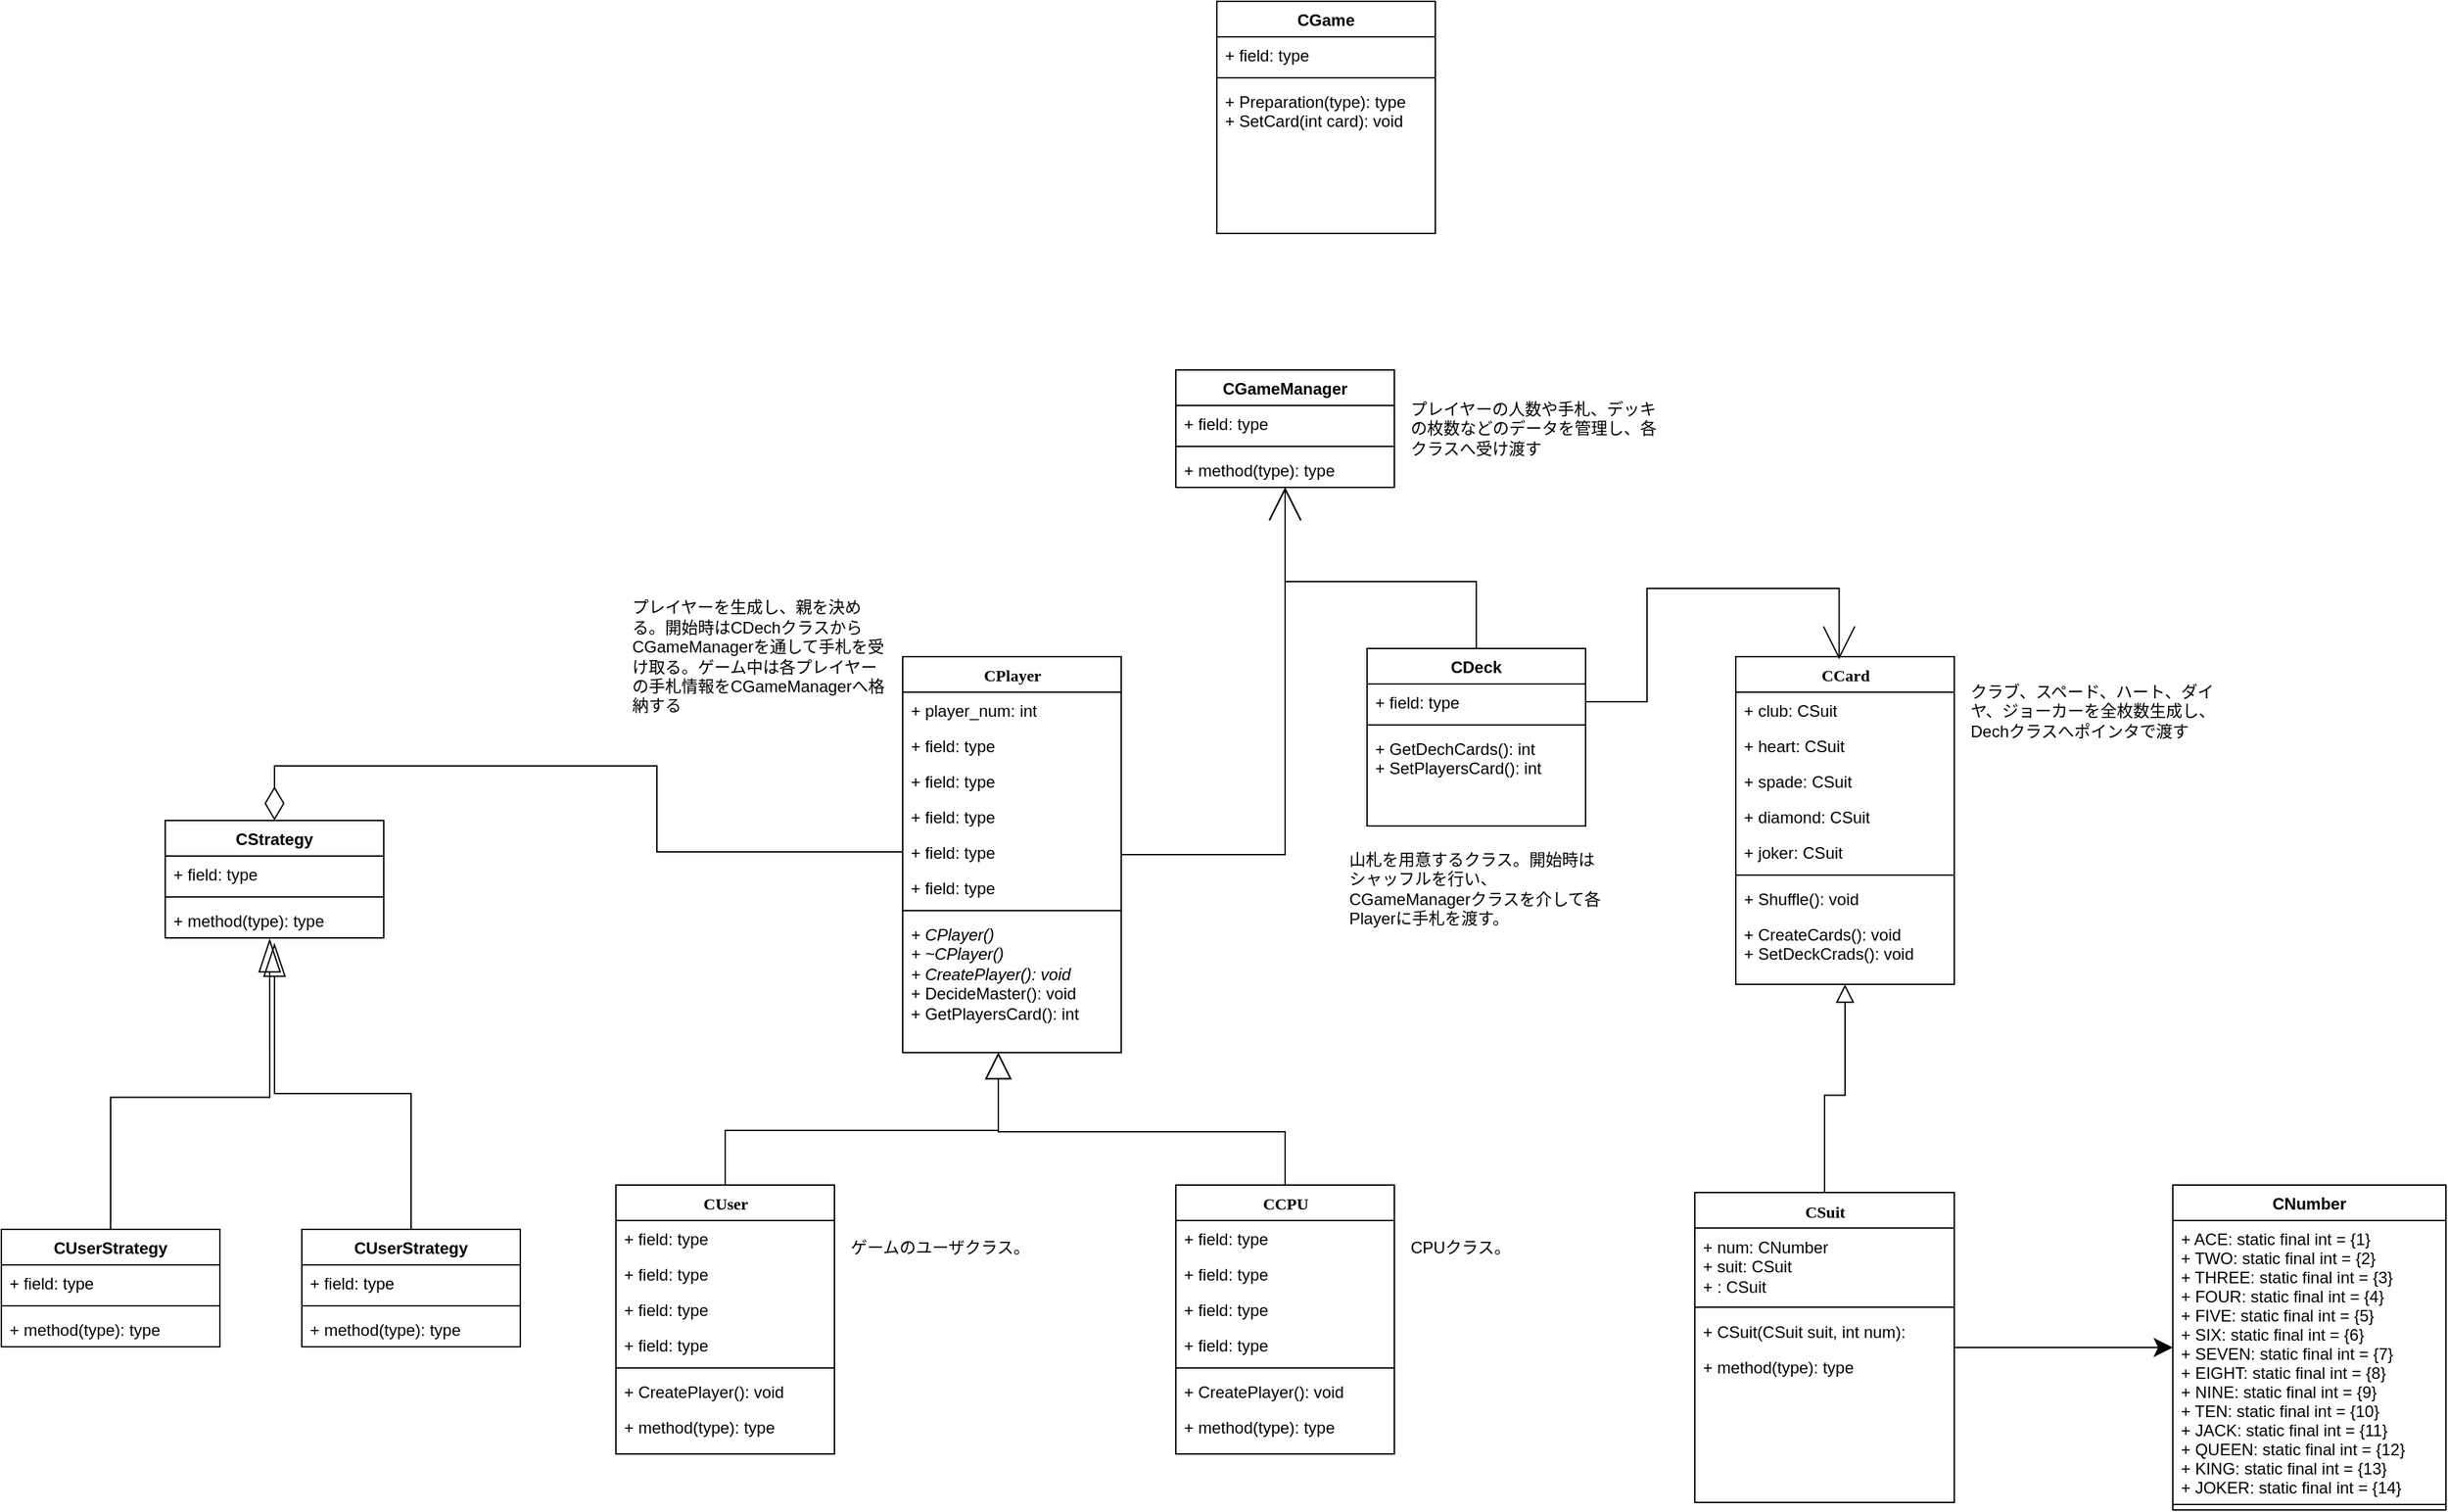 <mxfile version="14.4.3" type="github">
  <diagram name="AllClass" id="9f46799a-70d6-7492-0946-bef42562c5a5">
    <mxGraphModel dx="865" dy="457" grid="1" gridSize="10" guides="1" tooltips="1" connect="1" arrows="1" fold="1" page="1" pageScale="1" pageWidth="1100" pageHeight="850" background="#ffffff" math="0" shadow="0">
      <root>
        <mxCell id="0" />
        <mxCell id="1" parent="0" />
        <mxCell id="78961159f06e98e8-17" value="CCard&lt;br&gt;" style="swimlane;html=1;fontStyle=1;align=center;verticalAlign=top;childLayout=stackLayout;horizontal=1;startSize=26;horizontalStack=0;resizeParent=1;resizeLast=0;collapsible=1;marginBottom=0;swimlaneFillColor=#ffffff;rounded=0;shadow=0;comic=0;labelBackgroundColor=none;strokeWidth=1;fillColor=none;fontFamily=Verdana;fontSize=12" parent="1" vertex="1">
          <mxGeometry x="1290" y="810" width="160" height="240" as="geometry" />
        </mxCell>
        <mxCell id="78961159f06e98e8-21" value="+ club: CSuit" style="text;html=1;strokeColor=none;fillColor=none;align=left;verticalAlign=top;spacingLeft=4;spacingRight=4;whiteSpace=wrap;overflow=hidden;rotatable=0;points=[[0,0.5],[1,0.5]];portConstraint=eastwest;" parent="78961159f06e98e8-17" vertex="1">
          <mxGeometry y="26" width="160" height="26" as="geometry" />
        </mxCell>
        <mxCell id="78961159f06e98e8-23" value="+ heart: CSuit" style="text;html=1;strokeColor=none;fillColor=none;align=left;verticalAlign=top;spacingLeft=4;spacingRight=4;whiteSpace=wrap;overflow=hidden;rotatable=0;points=[[0,0.5],[1,0.5]];portConstraint=eastwest;" parent="78961159f06e98e8-17" vertex="1">
          <mxGeometry y="52" width="160" height="26" as="geometry" />
        </mxCell>
        <mxCell id="78961159f06e98e8-25" value="+ spade: CSuit" style="text;html=1;align=left;verticalAlign=top;spacingLeft=4;spacingRight=4;whiteSpace=wrap;overflow=hidden;rotatable=0;points=[[0,0.5],[1,0.5]];portConstraint=eastwest;" parent="78961159f06e98e8-17" vertex="1">
          <mxGeometry y="78" width="160" height="26" as="geometry" />
        </mxCell>
        <mxCell id="78961159f06e98e8-26" value="+ diamond: CSuit" style="text;html=1;strokeColor=none;fillColor=none;align=left;verticalAlign=top;spacingLeft=4;spacingRight=4;whiteSpace=wrap;overflow=hidden;rotatable=0;points=[[0,0.5],[1,0.5]];portConstraint=eastwest;" parent="78961159f06e98e8-17" vertex="1">
          <mxGeometry y="104" width="160" height="26" as="geometry" />
        </mxCell>
        <mxCell id="78961159f06e98e8-24" value="+ joker: CSuit" style="text;html=1;strokeColor=none;fillColor=none;align=left;verticalAlign=top;spacingLeft=4;spacingRight=4;whiteSpace=wrap;overflow=hidden;rotatable=0;points=[[0,0.5],[1,0.5]];portConstraint=eastwest;" parent="78961159f06e98e8-17" vertex="1">
          <mxGeometry y="130" width="160" height="26" as="geometry" />
        </mxCell>
        <mxCell id="78961159f06e98e8-19" value="" style="line;html=1;strokeWidth=1;fillColor=none;align=left;verticalAlign=middle;spacingTop=-1;spacingLeft=3;spacingRight=3;rotatable=0;labelPosition=right;points=[];portConstraint=eastwest;" parent="78961159f06e98e8-17" vertex="1">
          <mxGeometry y="156" width="160" height="8" as="geometry" />
        </mxCell>
        <mxCell id="78961159f06e98e8-20" value="+ Shuffle(): void" style="text;html=1;strokeColor=none;fillColor=none;align=left;verticalAlign=top;spacingLeft=4;spacingRight=4;whiteSpace=wrap;overflow=hidden;rotatable=0;points=[[0,0.5],[1,0.5]];portConstraint=eastwest;" parent="78961159f06e98e8-17" vertex="1">
          <mxGeometry y="164" width="160" height="26" as="geometry" />
        </mxCell>
        <mxCell id="78961159f06e98e8-27" value="+ CreateCards(): void&lt;br&gt;+ SetDeckCrads(): void" style="text;html=1;strokeColor=none;fillColor=none;align=left;verticalAlign=top;spacingLeft=4;spacingRight=4;whiteSpace=wrap;overflow=hidden;rotatable=0;points=[[0,0.5],[1,0.5]];portConstraint=eastwest;" parent="78961159f06e98e8-17" vertex="1">
          <mxGeometry y="190" width="160" height="50" as="geometry" />
        </mxCell>
        <mxCell id="YZW-pmqwPAGDs8jMOxuk-102" style="edgeStyle=orthogonalEdgeStyle;rounded=0;orthogonalLoop=1;jettySize=auto;html=1;startSize=6;endArrow=open;endFill=0;endSize=22;strokeWidth=1;" edge="1" parent="1" source="78961159f06e98e8-30" target="YZW-pmqwPAGDs8jMOxuk-97">
          <mxGeometry relative="1" as="geometry" />
        </mxCell>
        <mxCell id="78961159f06e98e8-30" value="CPlayer" style="swimlane;html=1;fontStyle=1;align=center;verticalAlign=top;childLayout=stackLayout;horizontal=1;startSize=26;horizontalStack=0;resizeParent=1;resizeLast=0;collapsible=1;marginBottom=0;swimlaneFillColor=#ffffff;rounded=0;shadow=0;comic=0;labelBackgroundColor=none;strokeWidth=1;fillColor=none;fontFamily=Verdana;fontSize=12" parent="1" vertex="1">
          <mxGeometry x="680" y="810" width="160" height="290" as="geometry" />
        </mxCell>
        <mxCell id="78961159f06e98e8-31" value="+ player_num: int" style="text;html=1;strokeColor=none;fillColor=none;align=left;verticalAlign=top;spacingLeft=4;spacingRight=4;whiteSpace=wrap;overflow=hidden;rotatable=0;points=[[0,0.5],[1,0.5]];portConstraint=eastwest;" parent="78961159f06e98e8-30" vertex="1">
          <mxGeometry y="26" width="160" height="26" as="geometry" />
        </mxCell>
        <mxCell id="78961159f06e98e8-32" value="+ field: type" style="text;html=1;strokeColor=none;fillColor=none;align=left;verticalAlign=top;spacingLeft=4;spacingRight=4;whiteSpace=wrap;overflow=hidden;rotatable=0;points=[[0,0.5],[1,0.5]];portConstraint=eastwest;" parent="78961159f06e98e8-30" vertex="1">
          <mxGeometry y="52" width="160" height="26" as="geometry" />
        </mxCell>
        <mxCell id="78961159f06e98e8-33" value="+ field: type" style="text;html=1;strokeColor=none;fillColor=none;align=left;verticalAlign=top;spacingLeft=4;spacingRight=4;whiteSpace=wrap;overflow=hidden;rotatable=0;points=[[0,0.5],[1,0.5]];portConstraint=eastwest;" parent="78961159f06e98e8-30" vertex="1">
          <mxGeometry y="78" width="160" height="26" as="geometry" />
        </mxCell>
        <mxCell id="78961159f06e98e8-34" value="+ field: type" style="text;html=1;strokeColor=none;fillColor=none;align=left;verticalAlign=top;spacingLeft=4;spacingRight=4;whiteSpace=wrap;overflow=hidden;rotatable=0;points=[[0,0.5],[1,0.5]];portConstraint=eastwest;" parent="78961159f06e98e8-30" vertex="1">
          <mxGeometry y="104" width="160" height="26" as="geometry" />
        </mxCell>
        <mxCell id="78961159f06e98e8-36" value="+ field: type" style="text;html=1;strokeColor=none;fillColor=none;align=left;verticalAlign=top;spacingLeft=4;spacingRight=4;whiteSpace=wrap;overflow=hidden;rotatable=0;points=[[0,0.5],[1,0.5]];portConstraint=eastwest;" parent="78961159f06e98e8-30" vertex="1">
          <mxGeometry y="130" width="160" height="26" as="geometry" />
        </mxCell>
        <mxCell id="78961159f06e98e8-37" value="+ field: type" style="text;html=1;strokeColor=none;fillColor=none;align=left;verticalAlign=top;spacingLeft=4;spacingRight=4;whiteSpace=wrap;overflow=hidden;rotatable=0;points=[[0,0.5],[1,0.5]];portConstraint=eastwest;" parent="78961159f06e98e8-30" vertex="1">
          <mxGeometry y="156" width="160" height="26" as="geometry" />
        </mxCell>
        <mxCell id="78961159f06e98e8-38" value="" style="line;html=1;strokeWidth=1;fillColor=none;align=left;verticalAlign=middle;spacingTop=-1;spacingLeft=3;spacingRight=3;rotatable=0;labelPosition=right;points=[];portConstraint=eastwest;" parent="78961159f06e98e8-30" vertex="1">
          <mxGeometry y="182" width="160" height="8" as="geometry" />
        </mxCell>
        <mxCell id="78961159f06e98e8-42" value="&lt;span style=&quot;font-style: italic&quot;&gt;+ CPlayer()&lt;/span&gt;&lt;span style=&quot;font-style: italic&quot;&gt;&lt;br&gt;+ ~CPlayer()&lt;/span&gt;&lt;span style=&quot;font-style: italic&quot;&gt;&lt;br&gt;+ CreatePlayer(): void&lt;br&gt;&lt;/span&gt;+ DecideMaster(): void&lt;br&gt;+ GetPlayersCard(): int&lt;span style=&quot;font-style: italic&quot;&gt;&lt;br&gt;&lt;/span&gt;" style="text;html=1;strokeColor=none;fillColor=none;align=left;verticalAlign=top;spacingLeft=4;spacingRight=4;whiteSpace=wrap;overflow=hidden;rotatable=0;points=[[0,0.5],[1,0.5]];portConstraint=eastwest;" parent="78961159f06e98e8-30" vertex="1">
          <mxGeometry y="190" width="160" height="100" as="geometry" />
        </mxCell>
        <mxCell id="ux7T3qFOxHRfZieDarxS-9" style="edgeStyle=orthogonalEdgeStyle;rounded=0;orthogonalLoop=1;jettySize=auto;html=1;endArrow=block;endFill=0;strokeWidth=1;endSize=17;exitX=0.5;exitY=0;exitDx=0;exitDy=0;" parent="1" source="78961159f06e98e8-43" target="78961159f06e98e8-30" edge="1">
          <mxGeometry relative="1" as="geometry">
            <mxPoint x="750" y="1117" as="targetPoint" />
            <Array as="points">
              <mxPoint x="550" y="1157" />
              <mxPoint x="750" y="1157" />
            </Array>
          </mxGeometry>
        </mxCell>
        <mxCell id="78961159f06e98e8-43" value="CUser" style="swimlane;html=1;fontStyle=1;align=center;verticalAlign=top;childLayout=stackLayout;horizontal=1;startSize=26;horizontalStack=0;resizeParent=1;resizeLast=0;collapsible=1;marginBottom=0;swimlaneFillColor=#ffffff;rounded=0;shadow=0;comic=0;labelBackgroundColor=none;strokeWidth=1;fillColor=none;fontFamily=Verdana;fontSize=12" parent="1" vertex="1">
          <mxGeometry x="470" y="1197" width="160" height="197" as="geometry" />
        </mxCell>
        <mxCell id="78961159f06e98e8-44" value="+ field: type" style="text;html=1;strokeColor=none;fillColor=none;align=left;verticalAlign=top;spacingLeft=4;spacingRight=4;whiteSpace=wrap;overflow=hidden;rotatable=0;points=[[0,0.5],[1,0.5]];portConstraint=eastwest;" parent="78961159f06e98e8-43" vertex="1">
          <mxGeometry y="26" width="160" height="26" as="geometry" />
        </mxCell>
        <mxCell id="78961159f06e98e8-45" value="+ field: type" style="text;html=1;strokeColor=none;fillColor=none;align=left;verticalAlign=top;spacingLeft=4;spacingRight=4;whiteSpace=wrap;overflow=hidden;rotatable=0;points=[[0,0.5],[1,0.5]];portConstraint=eastwest;" parent="78961159f06e98e8-43" vertex="1">
          <mxGeometry y="52" width="160" height="26" as="geometry" />
        </mxCell>
        <mxCell id="78961159f06e98e8-49" value="+ field: type" style="text;html=1;strokeColor=none;fillColor=none;align=left;verticalAlign=top;spacingLeft=4;spacingRight=4;whiteSpace=wrap;overflow=hidden;rotatable=0;points=[[0,0.5],[1,0.5]];portConstraint=eastwest;" parent="78961159f06e98e8-43" vertex="1">
          <mxGeometry y="78" width="160" height="26" as="geometry" />
        </mxCell>
        <mxCell id="78961159f06e98e8-50" value="+ field: type" style="text;html=1;strokeColor=none;fillColor=none;align=left;verticalAlign=top;spacingLeft=4;spacingRight=4;whiteSpace=wrap;overflow=hidden;rotatable=0;points=[[0,0.5],[1,0.5]];portConstraint=eastwest;" parent="78961159f06e98e8-43" vertex="1">
          <mxGeometry y="104" width="160" height="26" as="geometry" />
        </mxCell>
        <mxCell id="78961159f06e98e8-51" value="" style="line;html=1;strokeWidth=1;fillColor=none;align=left;verticalAlign=middle;spacingTop=-1;spacingLeft=3;spacingRight=3;rotatable=0;labelPosition=right;points=[];portConstraint=eastwest;" parent="78961159f06e98e8-43" vertex="1">
          <mxGeometry y="130" width="160" height="8" as="geometry" />
        </mxCell>
        <mxCell id="78961159f06e98e8-52" value="+ CreatePlayer(): void" style="text;html=1;strokeColor=none;fillColor=none;align=left;verticalAlign=top;spacingLeft=4;spacingRight=4;whiteSpace=wrap;overflow=hidden;rotatable=0;points=[[0,0.5],[1,0.5]];portConstraint=eastwest;" parent="78961159f06e98e8-43" vertex="1">
          <mxGeometry y="138" width="160" height="26" as="geometry" />
        </mxCell>
        <mxCell id="78961159f06e98e8-53" value="+ method(type): type" style="text;html=1;strokeColor=none;fillColor=none;align=left;verticalAlign=top;spacingLeft=4;spacingRight=4;whiteSpace=wrap;overflow=hidden;rotatable=0;points=[[0,0.5],[1,0.5]];portConstraint=eastwest;" parent="78961159f06e98e8-43" vertex="1">
          <mxGeometry y="164" width="160" height="26" as="geometry" />
        </mxCell>
        <mxCell id="ux7T3qFOxHRfZieDarxS-10" style="edgeStyle=orthogonalEdgeStyle;rounded=0;orthogonalLoop=1;jettySize=auto;html=1;endArrow=block;endFill=0;endSize=17;strokeWidth=1;exitX=0.5;exitY=0;exitDx=0;exitDy=0;" parent="1" source="ux7T3qFOxHRfZieDarxS-1" edge="1" target="78961159f06e98e8-30">
          <mxGeometry relative="1" as="geometry">
            <mxPoint x="750" y="1107" as="targetPoint" />
            <Array as="points">
              <mxPoint x="960" y="1158" />
              <mxPoint x="750" y="1158" />
            </Array>
          </mxGeometry>
        </mxCell>
        <mxCell id="ux7T3qFOxHRfZieDarxS-1" value="CCPU" style="swimlane;html=1;fontStyle=1;align=center;verticalAlign=top;childLayout=stackLayout;horizontal=1;startSize=26;horizontalStack=0;resizeParent=1;resizeLast=0;collapsible=1;marginBottom=0;swimlaneFillColor=#ffffff;rounded=0;shadow=0;comic=0;labelBackgroundColor=none;strokeWidth=1;fillColor=none;fontFamily=Verdana;fontSize=12" parent="1" vertex="1">
          <mxGeometry x="880" y="1197" width="160" height="197" as="geometry" />
        </mxCell>
        <mxCell id="ux7T3qFOxHRfZieDarxS-2" value="+ field: type" style="text;html=1;strokeColor=none;fillColor=none;align=left;verticalAlign=top;spacingLeft=4;spacingRight=4;whiteSpace=wrap;overflow=hidden;rotatable=0;points=[[0,0.5],[1,0.5]];portConstraint=eastwest;" parent="ux7T3qFOxHRfZieDarxS-1" vertex="1">
          <mxGeometry y="26" width="160" height="26" as="geometry" />
        </mxCell>
        <mxCell id="ux7T3qFOxHRfZieDarxS-3" value="+ field: type" style="text;html=1;strokeColor=none;fillColor=none;align=left;verticalAlign=top;spacingLeft=4;spacingRight=4;whiteSpace=wrap;overflow=hidden;rotatable=0;points=[[0,0.5],[1,0.5]];portConstraint=eastwest;" parent="ux7T3qFOxHRfZieDarxS-1" vertex="1">
          <mxGeometry y="52" width="160" height="26" as="geometry" />
        </mxCell>
        <mxCell id="ux7T3qFOxHRfZieDarxS-4" value="+ field: type" style="text;html=1;strokeColor=none;fillColor=none;align=left;verticalAlign=top;spacingLeft=4;spacingRight=4;whiteSpace=wrap;overflow=hidden;rotatable=0;points=[[0,0.5],[1,0.5]];portConstraint=eastwest;" parent="ux7T3qFOxHRfZieDarxS-1" vertex="1">
          <mxGeometry y="78" width="160" height="26" as="geometry" />
        </mxCell>
        <mxCell id="ux7T3qFOxHRfZieDarxS-5" value="+ field: type" style="text;html=1;strokeColor=none;fillColor=none;align=left;verticalAlign=top;spacingLeft=4;spacingRight=4;whiteSpace=wrap;overflow=hidden;rotatable=0;points=[[0,0.5],[1,0.5]];portConstraint=eastwest;" parent="ux7T3qFOxHRfZieDarxS-1" vertex="1">
          <mxGeometry y="104" width="160" height="26" as="geometry" />
        </mxCell>
        <mxCell id="ux7T3qFOxHRfZieDarxS-6" value="" style="line;html=1;strokeWidth=1;fillColor=none;align=left;verticalAlign=middle;spacingTop=-1;spacingLeft=3;spacingRight=3;rotatable=0;labelPosition=right;points=[];portConstraint=eastwest;" parent="ux7T3qFOxHRfZieDarxS-1" vertex="1">
          <mxGeometry y="130" width="160" height="8" as="geometry" />
        </mxCell>
        <mxCell id="ux7T3qFOxHRfZieDarxS-7" value="+ CreatePlayer(): void" style="text;html=1;strokeColor=none;fillColor=none;align=left;verticalAlign=top;spacingLeft=4;spacingRight=4;whiteSpace=wrap;overflow=hidden;rotatable=0;points=[[0,0.5],[1,0.5]];portConstraint=eastwest;" parent="ux7T3qFOxHRfZieDarxS-1" vertex="1">
          <mxGeometry y="138" width="160" height="26" as="geometry" />
        </mxCell>
        <mxCell id="ux7T3qFOxHRfZieDarxS-8" value="+ method(type): type" style="text;html=1;strokeColor=none;fillColor=none;align=left;verticalAlign=top;spacingLeft=4;spacingRight=4;whiteSpace=wrap;overflow=hidden;rotatable=0;points=[[0,0.5],[1,0.5]];portConstraint=eastwest;" parent="ux7T3qFOxHRfZieDarxS-1" vertex="1">
          <mxGeometry y="164" width="160" height="26" as="geometry" />
        </mxCell>
        <mxCell id="YZW-pmqwPAGDs8jMOxuk-43" style="edgeStyle=orthogonalEdgeStyle;rounded=0;orthogonalLoop=1;jettySize=auto;html=1;endArrow=block;endFill=0;endSize=11;" edge="1" parent="1" source="YhplNXW1-wMgVkpLUbez-1" target="78961159f06e98e8-17">
          <mxGeometry relative="1" as="geometry" />
        </mxCell>
        <mxCell id="YZW-pmqwPAGDs8jMOxuk-48" style="edgeStyle=orthogonalEdgeStyle;rounded=0;orthogonalLoop=1;jettySize=auto;html=1;exitX=1;exitY=0.5;exitDx=0;exitDy=0;endArrow=classic;endFill=1;endSize=11;" edge="1" parent="1" source="YhplNXW1-wMgVkpLUbez-1" target="YZW-pmqwPAGDs8jMOxuk-44">
          <mxGeometry relative="1" as="geometry" />
        </mxCell>
        <mxCell id="YhplNXW1-wMgVkpLUbez-1" value="CSuit" style="swimlane;html=1;fontStyle=1;align=center;verticalAlign=top;childLayout=stackLayout;horizontal=1;startSize=26;horizontalStack=0;resizeParent=1;resizeLast=0;collapsible=1;marginBottom=0;swimlaneFillColor=#ffffff;rounded=0;shadow=0;comic=0;labelBackgroundColor=none;strokeWidth=1;fillColor=none;fontFamily=Verdana;fontSize=12" parent="1" vertex="1">
          <mxGeometry x="1260" y="1202.5" width="190" height="227" as="geometry" />
        </mxCell>
        <mxCell id="YhplNXW1-wMgVkpLUbez-2" value="+ num: CNumber&lt;br&gt;+ suit: CSuit&lt;br&gt;+ : CSuit&lt;br&gt;" style="text;html=1;strokeColor=none;fillColor=none;align=left;verticalAlign=top;spacingLeft=4;spacingRight=4;whiteSpace=wrap;overflow=hidden;rotatable=0;points=[[0,0.5],[1,0.5]];portConstraint=eastwest;" parent="YhplNXW1-wMgVkpLUbez-1" vertex="1">
          <mxGeometry y="26" width="190" height="54" as="geometry" />
        </mxCell>
        <mxCell id="YhplNXW1-wMgVkpLUbez-7" value="" style="line;html=1;strokeWidth=1;fillColor=none;align=left;verticalAlign=middle;spacingTop=-1;spacingLeft=3;spacingRight=3;rotatable=0;labelPosition=right;points=[];portConstraint=eastwest;" parent="YhplNXW1-wMgVkpLUbez-1" vertex="1">
          <mxGeometry y="80" width="190" height="8" as="geometry" />
        </mxCell>
        <mxCell id="YhplNXW1-wMgVkpLUbez-8" value="+ CSuit(CSuit suit, int num):&amp;nbsp;" style="text;html=1;strokeColor=none;fillColor=none;align=left;verticalAlign=top;spacingLeft=4;spacingRight=4;whiteSpace=wrap;overflow=hidden;rotatable=0;points=[[0,0.5],[1,0.5]];portConstraint=eastwest;" parent="YhplNXW1-wMgVkpLUbez-1" vertex="1">
          <mxGeometry y="88" width="190" height="26" as="geometry" />
        </mxCell>
        <mxCell id="YhplNXW1-wMgVkpLUbez-9" value="+ method(type): type" style="text;html=1;strokeColor=none;fillColor=none;align=left;verticalAlign=top;spacingLeft=4;spacingRight=4;whiteSpace=wrap;overflow=hidden;rotatable=0;points=[[0,0.5],[1,0.5]];portConstraint=eastwest;" parent="YhplNXW1-wMgVkpLUbez-1" vertex="1">
          <mxGeometry y="114" width="190" height="26" as="geometry" />
        </mxCell>
        <mxCell id="YZW-pmqwPAGDs8jMOxuk-44" value="CNumber" style="swimlane;fontStyle=1;align=center;verticalAlign=top;childLayout=stackLayout;horizontal=1;startSize=26;horizontalStack=0;resizeParent=1;resizeParentMax=0;resizeLast=0;collapsible=1;marginBottom=0;" vertex="1" parent="1">
          <mxGeometry x="1610" y="1197" width="200" height="238" as="geometry">
            <mxRectangle x="1350" y="160" width="90" height="26" as="alternateBounds" />
          </mxGeometry>
        </mxCell>
        <mxCell id="YZW-pmqwPAGDs8jMOxuk-45" value="+ ACE: static final int = {1}&#xa;+ TWO: static final int = {2}&#xa;+ THREE: static final int = {3}&#xa;+ FOUR: static final int = {4}&#xa;+ FIVE: static final int = {5}&#xa;+ SIX: static final int = {6}&#xa;+ SEVEN: static final int = {7}&#xa;+ EIGHT: static final int = {8}&#xa;+ NINE: static final int = {9}&#xa;+ TEN: static final int = {10}&#xa;+ JACK: static final int = {11}&#xa;+ QUEEN: static final int = {12}&#xa;+ KING: static final int = {13}&#xa;+ JOKER: static final int = {14}" style="text;strokeColor=none;fillColor=none;align=left;verticalAlign=top;spacingLeft=4;spacingRight=4;overflow=hidden;rotatable=0;points=[[0,0.5],[1,0.5]];portConstraint=eastwest;" vertex="1" parent="YZW-pmqwPAGDs8jMOxuk-44">
          <mxGeometry y="26" width="200" height="204" as="geometry" />
        </mxCell>
        <mxCell id="YZW-pmqwPAGDs8jMOxuk-46" value="" style="line;strokeWidth=1;fillColor=none;align=left;verticalAlign=middle;spacingTop=-1;spacingLeft=3;spacingRight=3;rotatable=0;labelPosition=right;points=[];portConstraint=eastwest;" vertex="1" parent="YZW-pmqwPAGDs8jMOxuk-44">
          <mxGeometry y="230" width="200" height="8" as="geometry" />
        </mxCell>
        <mxCell id="YZW-pmqwPAGDs8jMOxuk-62" value="CGame" style="swimlane;fontStyle=1;align=center;verticalAlign=top;childLayout=stackLayout;horizontal=1;startSize=26;horizontalStack=0;resizeParent=1;resizeParentMax=0;resizeLast=0;collapsible=1;marginBottom=0;" vertex="1" parent="1">
          <mxGeometry x="910" y="330" width="160" height="170" as="geometry" />
        </mxCell>
        <mxCell id="YZW-pmqwPAGDs8jMOxuk-63" value="+ field: type" style="text;strokeColor=none;fillColor=none;align=left;verticalAlign=top;spacingLeft=4;spacingRight=4;overflow=hidden;rotatable=0;points=[[0,0.5],[1,0.5]];portConstraint=eastwest;" vertex="1" parent="YZW-pmqwPAGDs8jMOxuk-62">
          <mxGeometry y="26" width="160" height="26" as="geometry" />
        </mxCell>
        <mxCell id="YZW-pmqwPAGDs8jMOxuk-64" value="" style="line;strokeWidth=1;fillColor=none;align=left;verticalAlign=middle;spacingTop=-1;spacingLeft=3;spacingRight=3;rotatable=0;labelPosition=right;points=[];portConstraint=eastwest;" vertex="1" parent="YZW-pmqwPAGDs8jMOxuk-62">
          <mxGeometry y="52" width="160" height="8" as="geometry" />
        </mxCell>
        <mxCell id="YZW-pmqwPAGDs8jMOxuk-65" value="+ Preparation(type): type&#xa;+ SetCard(int card): void&#xa;" style="text;strokeColor=none;fillColor=none;align=left;verticalAlign=top;spacingLeft=4;spacingRight=4;overflow=hidden;rotatable=0;points=[[0,0.5],[1,0.5]];portConstraint=eastwest;" vertex="1" parent="YZW-pmqwPAGDs8jMOxuk-62">
          <mxGeometry y="60" width="160" height="110" as="geometry" />
        </mxCell>
        <mxCell id="YZW-pmqwPAGDs8jMOxuk-70" value="CStrategy" style="swimlane;fontStyle=1;align=center;verticalAlign=top;childLayout=stackLayout;horizontal=1;startSize=26;horizontalStack=0;resizeParent=1;resizeParentMax=0;resizeLast=0;collapsible=1;marginBottom=0;" vertex="1" parent="1">
          <mxGeometry x="140" y="930" width="160" height="86" as="geometry" />
        </mxCell>
        <mxCell id="YZW-pmqwPAGDs8jMOxuk-71" value="+ field: type" style="text;strokeColor=none;fillColor=none;align=left;verticalAlign=top;spacingLeft=4;spacingRight=4;overflow=hidden;rotatable=0;points=[[0,0.5],[1,0.5]];portConstraint=eastwest;" vertex="1" parent="YZW-pmqwPAGDs8jMOxuk-70">
          <mxGeometry y="26" width="160" height="26" as="geometry" />
        </mxCell>
        <mxCell id="YZW-pmqwPAGDs8jMOxuk-72" value="" style="line;strokeWidth=1;fillColor=none;align=left;verticalAlign=middle;spacingTop=-1;spacingLeft=3;spacingRight=3;rotatable=0;labelPosition=right;points=[];portConstraint=eastwest;" vertex="1" parent="YZW-pmqwPAGDs8jMOxuk-70">
          <mxGeometry y="52" width="160" height="8" as="geometry" />
        </mxCell>
        <mxCell id="YZW-pmqwPAGDs8jMOxuk-73" value="+ method(type): type" style="text;strokeColor=none;fillColor=none;align=left;verticalAlign=top;spacingLeft=4;spacingRight=4;overflow=hidden;rotatable=0;points=[[0,0.5],[1,0.5]];portConstraint=eastwest;" vertex="1" parent="YZW-pmqwPAGDs8jMOxuk-70">
          <mxGeometry y="60" width="160" height="26" as="geometry" />
        </mxCell>
        <mxCell id="YZW-pmqwPAGDs8jMOxuk-87" style="edgeStyle=orthogonalEdgeStyle;rounded=0;orthogonalLoop=1;jettySize=auto;html=1;entryX=0.478;entryY=1.027;entryDx=0;entryDy=0;entryPerimeter=0;startSize=6;endArrow=blockThin;endFill=0;endSize=22;strokeWidth=1;" edge="1" parent="1" source="YZW-pmqwPAGDs8jMOxuk-74" target="YZW-pmqwPAGDs8jMOxuk-73">
          <mxGeometry relative="1" as="geometry" />
        </mxCell>
        <mxCell id="YZW-pmqwPAGDs8jMOxuk-74" value="CUserStrategy" style="swimlane;fontStyle=1;align=center;verticalAlign=top;childLayout=stackLayout;horizontal=1;startSize=26;horizontalStack=0;resizeParent=1;resizeParentMax=0;resizeLast=0;collapsible=1;marginBottom=0;" vertex="1" parent="1">
          <mxGeometry x="20" y="1229.5" width="160" height="86" as="geometry" />
        </mxCell>
        <mxCell id="YZW-pmqwPAGDs8jMOxuk-75" value="+ field: type" style="text;strokeColor=none;fillColor=none;align=left;verticalAlign=top;spacingLeft=4;spacingRight=4;overflow=hidden;rotatable=0;points=[[0,0.5],[1,0.5]];portConstraint=eastwest;" vertex="1" parent="YZW-pmqwPAGDs8jMOxuk-74">
          <mxGeometry y="26" width="160" height="26" as="geometry" />
        </mxCell>
        <mxCell id="YZW-pmqwPAGDs8jMOxuk-76" value="" style="line;strokeWidth=1;fillColor=none;align=left;verticalAlign=middle;spacingTop=-1;spacingLeft=3;spacingRight=3;rotatable=0;labelPosition=right;points=[];portConstraint=eastwest;" vertex="1" parent="YZW-pmqwPAGDs8jMOxuk-74">
          <mxGeometry y="52" width="160" height="8" as="geometry" />
        </mxCell>
        <mxCell id="YZW-pmqwPAGDs8jMOxuk-77" value="+ method(type): type" style="text;strokeColor=none;fillColor=none;align=left;verticalAlign=top;spacingLeft=4;spacingRight=4;overflow=hidden;rotatable=0;points=[[0,0.5],[1,0.5]];portConstraint=eastwest;" vertex="1" parent="YZW-pmqwPAGDs8jMOxuk-74">
          <mxGeometry y="60" width="160" height="26" as="geometry" />
        </mxCell>
        <mxCell id="YZW-pmqwPAGDs8jMOxuk-89" style="edgeStyle=orthogonalEdgeStyle;rounded=0;orthogonalLoop=1;jettySize=auto;html=1;startSize=6;endArrow=blockThin;endFill=0;endSize=22;strokeWidth=1;" edge="1" parent="1" source="YZW-pmqwPAGDs8jMOxuk-78">
          <mxGeometry relative="1" as="geometry">
            <mxPoint x="220" y="1020" as="targetPoint" />
            <Array as="points">
              <mxPoint x="320" y="1130" />
              <mxPoint x="220" y="1130" />
            </Array>
          </mxGeometry>
        </mxCell>
        <mxCell id="YZW-pmqwPAGDs8jMOxuk-78" value="CUserStrategy" style="swimlane;fontStyle=1;align=center;verticalAlign=top;childLayout=stackLayout;horizontal=1;startSize=26;horizontalStack=0;resizeParent=1;resizeParentMax=0;resizeLast=0;collapsible=1;marginBottom=0;" vertex="1" parent="1">
          <mxGeometry x="240" y="1229.5" width="160" height="86" as="geometry" />
        </mxCell>
        <mxCell id="YZW-pmqwPAGDs8jMOxuk-79" value="+ field: type" style="text;strokeColor=none;fillColor=none;align=left;verticalAlign=top;spacingLeft=4;spacingRight=4;overflow=hidden;rotatable=0;points=[[0,0.5],[1,0.5]];portConstraint=eastwest;" vertex="1" parent="YZW-pmqwPAGDs8jMOxuk-78">
          <mxGeometry y="26" width="160" height="26" as="geometry" />
        </mxCell>
        <mxCell id="YZW-pmqwPAGDs8jMOxuk-80" value="" style="line;strokeWidth=1;fillColor=none;align=left;verticalAlign=middle;spacingTop=-1;spacingLeft=3;spacingRight=3;rotatable=0;labelPosition=right;points=[];portConstraint=eastwest;" vertex="1" parent="YZW-pmqwPAGDs8jMOxuk-78">
          <mxGeometry y="52" width="160" height="8" as="geometry" />
        </mxCell>
        <mxCell id="YZW-pmqwPAGDs8jMOxuk-81" value="+ method(type): type" style="text;strokeColor=none;fillColor=none;align=left;verticalAlign=top;spacingLeft=4;spacingRight=4;overflow=hidden;rotatable=0;points=[[0,0.5],[1,0.5]];portConstraint=eastwest;" vertex="1" parent="YZW-pmqwPAGDs8jMOxuk-78">
          <mxGeometry y="60" width="160" height="26" as="geometry" />
        </mxCell>
        <mxCell id="YZW-pmqwPAGDs8jMOxuk-85" style="edgeStyle=orthogonalEdgeStyle;rounded=0;orthogonalLoop=1;jettySize=auto;html=1;exitX=0;exitY=0.5;exitDx=0;exitDy=0;entryX=0.5;entryY=0;entryDx=0;entryDy=0;startSize=6;endArrow=diamondThin;endFill=0;endSize=22;strokeWidth=1;" edge="1" parent="1" source="78961159f06e98e8-36" target="YZW-pmqwPAGDs8jMOxuk-70">
          <mxGeometry relative="1" as="geometry" />
        </mxCell>
        <mxCell id="YZW-pmqwPAGDs8jMOxuk-103" style="edgeStyle=orthogonalEdgeStyle;rounded=0;orthogonalLoop=1;jettySize=auto;html=1;startSize=6;endArrow=open;endFill=0;endSize=22;strokeWidth=1;" edge="1" parent="1" source="YZW-pmqwPAGDs8jMOxuk-91" target="YZW-pmqwPAGDs8jMOxuk-97">
          <mxGeometry relative="1" as="geometry" />
        </mxCell>
        <mxCell id="YZW-pmqwPAGDs8jMOxuk-91" value="CDeck" style="swimlane;fontStyle=1;align=center;verticalAlign=top;childLayout=stackLayout;horizontal=1;startSize=26;horizontalStack=0;resizeParent=1;resizeParentMax=0;resizeLast=0;collapsible=1;marginBottom=0;" vertex="1" parent="1">
          <mxGeometry x="1020" y="804" width="160" height="130" as="geometry" />
        </mxCell>
        <mxCell id="YZW-pmqwPAGDs8jMOxuk-92" value="+ field: type" style="text;strokeColor=none;fillColor=none;align=left;verticalAlign=top;spacingLeft=4;spacingRight=4;overflow=hidden;rotatable=0;points=[[0,0.5],[1,0.5]];portConstraint=eastwest;" vertex="1" parent="YZW-pmqwPAGDs8jMOxuk-91">
          <mxGeometry y="26" width="160" height="26" as="geometry" />
        </mxCell>
        <mxCell id="YZW-pmqwPAGDs8jMOxuk-93" value="" style="line;strokeWidth=1;fillColor=none;align=left;verticalAlign=middle;spacingTop=-1;spacingLeft=3;spacingRight=3;rotatable=0;labelPosition=right;points=[];portConstraint=eastwest;" vertex="1" parent="YZW-pmqwPAGDs8jMOxuk-91">
          <mxGeometry y="52" width="160" height="8" as="geometry" />
        </mxCell>
        <mxCell id="YZW-pmqwPAGDs8jMOxuk-94" value="+ GetDechCards(): int&#xa;+ SetPlayersCard(): int" style="text;strokeColor=none;fillColor=none;align=left;verticalAlign=top;spacingLeft=4;spacingRight=4;overflow=hidden;rotatable=0;points=[[0,0.5],[1,0.5]];portConstraint=eastwest;" vertex="1" parent="YZW-pmqwPAGDs8jMOxuk-91">
          <mxGeometry y="60" width="160" height="70" as="geometry" />
        </mxCell>
        <mxCell id="YZW-pmqwPAGDs8jMOxuk-96" style="edgeStyle=orthogonalEdgeStyle;rounded=0;orthogonalLoop=1;jettySize=auto;html=1;startSize=6;endArrow=open;endFill=0;endSize=22;strokeWidth=1;entryX=0.473;entryY=0.008;entryDx=0;entryDy=0;entryPerimeter=0;" edge="1" parent="1" source="YZW-pmqwPAGDs8jMOxuk-92" target="78961159f06e98e8-17">
          <mxGeometry relative="1" as="geometry">
            <Array as="points">
              <mxPoint x="1225" y="843" />
              <mxPoint x="1225" y="760" />
              <mxPoint x="1366" y="760" />
            </Array>
          </mxGeometry>
        </mxCell>
        <mxCell id="YZW-pmqwPAGDs8jMOxuk-97" value="CGameManager" style="swimlane;fontStyle=1;align=center;verticalAlign=top;childLayout=stackLayout;horizontal=1;startSize=26;horizontalStack=0;resizeParent=1;resizeParentMax=0;resizeLast=0;collapsible=1;marginBottom=0;" vertex="1" parent="1">
          <mxGeometry x="880" y="600" width="160" height="86" as="geometry" />
        </mxCell>
        <mxCell id="YZW-pmqwPAGDs8jMOxuk-98" value="+ field: type" style="text;strokeColor=none;fillColor=none;align=left;verticalAlign=top;spacingLeft=4;spacingRight=4;overflow=hidden;rotatable=0;points=[[0,0.5],[1,0.5]];portConstraint=eastwest;" vertex="1" parent="YZW-pmqwPAGDs8jMOxuk-97">
          <mxGeometry y="26" width="160" height="26" as="geometry" />
        </mxCell>
        <mxCell id="YZW-pmqwPAGDs8jMOxuk-99" value="" style="line;strokeWidth=1;fillColor=none;align=left;verticalAlign=middle;spacingTop=-1;spacingLeft=3;spacingRight=3;rotatable=0;labelPosition=right;points=[];portConstraint=eastwest;" vertex="1" parent="YZW-pmqwPAGDs8jMOxuk-97">
          <mxGeometry y="52" width="160" height="8" as="geometry" />
        </mxCell>
        <mxCell id="YZW-pmqwPAGDs8jMOxuk-100" value="+ method(type): type" style="text;strokeColor=none;fillColor=none;align=left;verticalAlign=top;spacingLeft=4;spacingRight=4;overflow=hidden;rotatable=0;points=[[0,0.5],[1,0.5]];portConstraint=eastwest;" vertex="1" parent="YZW-pmqwPAGDs8jMOxuk-97">
          <mxGeometry y="60" width="160" height="26" as="geometry" />
        </mxCell>
        <mxCell id="YZW-pmqwPAGDs8jMOxuk-104" value="プレイヤーの人数や手札、デッキの枚数などのデータを管理し、各クラスへ受け渡す" style="text;html=1;strokeColor=none;fillColor=none;align=left;verticalAlign=middle;whiteSpace=wrap;rounded=0;" vertex="1" parent="1">
          <mxGeometry x="1050" y="623" width="190" height="40" as="geometry" />
        </mxCell>
        <mxCell id="YZW-pmqwPAGDs8jMOxuk-105" value="クラブ、スペード、ハート、ダイヤ、ジョーカーを全枚数生成し、Dechクラスへポインタで渡す" style="text;html=1;strokeColor=none;fillColor=none;align=left;verticalAlign=middle;whiteSpace=wrap;rounded=0;" vertex="1" parent="1">
          <mxGeometry x="1460" y="830" width="190" height="40" as="geometry" />
        </mxCell>
        <mxCell id="YZW-pmqwPAGDs8jMOxuk-106" value="山札を用意するクラス。開始時はシャッフルを行い、CGameManagerクラスを介して各Playerに手札を渡す。" style="text;html=1;strokeColor=none;fillColor=none;align=left;verticalAlign=middle;whiteSpace=wrap;rounded=0;" vertex="1" parent="1">
          <mxGeometry x="1005" y="950" width="190" height="60" as="geometry" />
        </mxCell>
        <mxCell id="YZW-pmqwPAGDs8jMOxuk-107" value="プレイヤーを生成し、親を決める。開始時はCDechクラスからCGameManagerを通して手札を受け取る。ゲーム中は各プレイヤーの手札情報をCGameManagerへ格納する" style="text;html=1;strokeColor=none;fillColor=none;align=left;verticalAlign=middle;whiteSpace=wrap;rounded=0;" vertex="1" parent="1">
          <mxGeometry x="480" y="770" width="190" height="80" as="geometry" />
        </mxCell>
        <mxCell id="YZW-pmqwPAGDs8jMOxuk-108" value="ゲームのユーザクラス。" style="text;html=1;strokeColor=none;fillColor=none;align=left;verticalAlign=middle;whiteSpace=wrap;rounded=0;" vertex="1" parent="1">
          <mxGeometry x="640" y="1202.5" width="190" height="80" as="geometry" />
        </mxCell>
        <mxCell id="YZW-pmqwPAGDs8jMOxuk-109" value="CPUクラス。" style="text;html=1;strokeColor=none;fillColor=none;align=left;verticalAlign=middle;whiteSpace=wrap;rounded=0;" vertex="1" parent="1">
          <mxGeometry x="1050" y="1202.5" width="190" height="80" as="geometry" />
        </mxCell>
      </root>
    </mxGraphModel>
  </diagram>
</mxfile>
